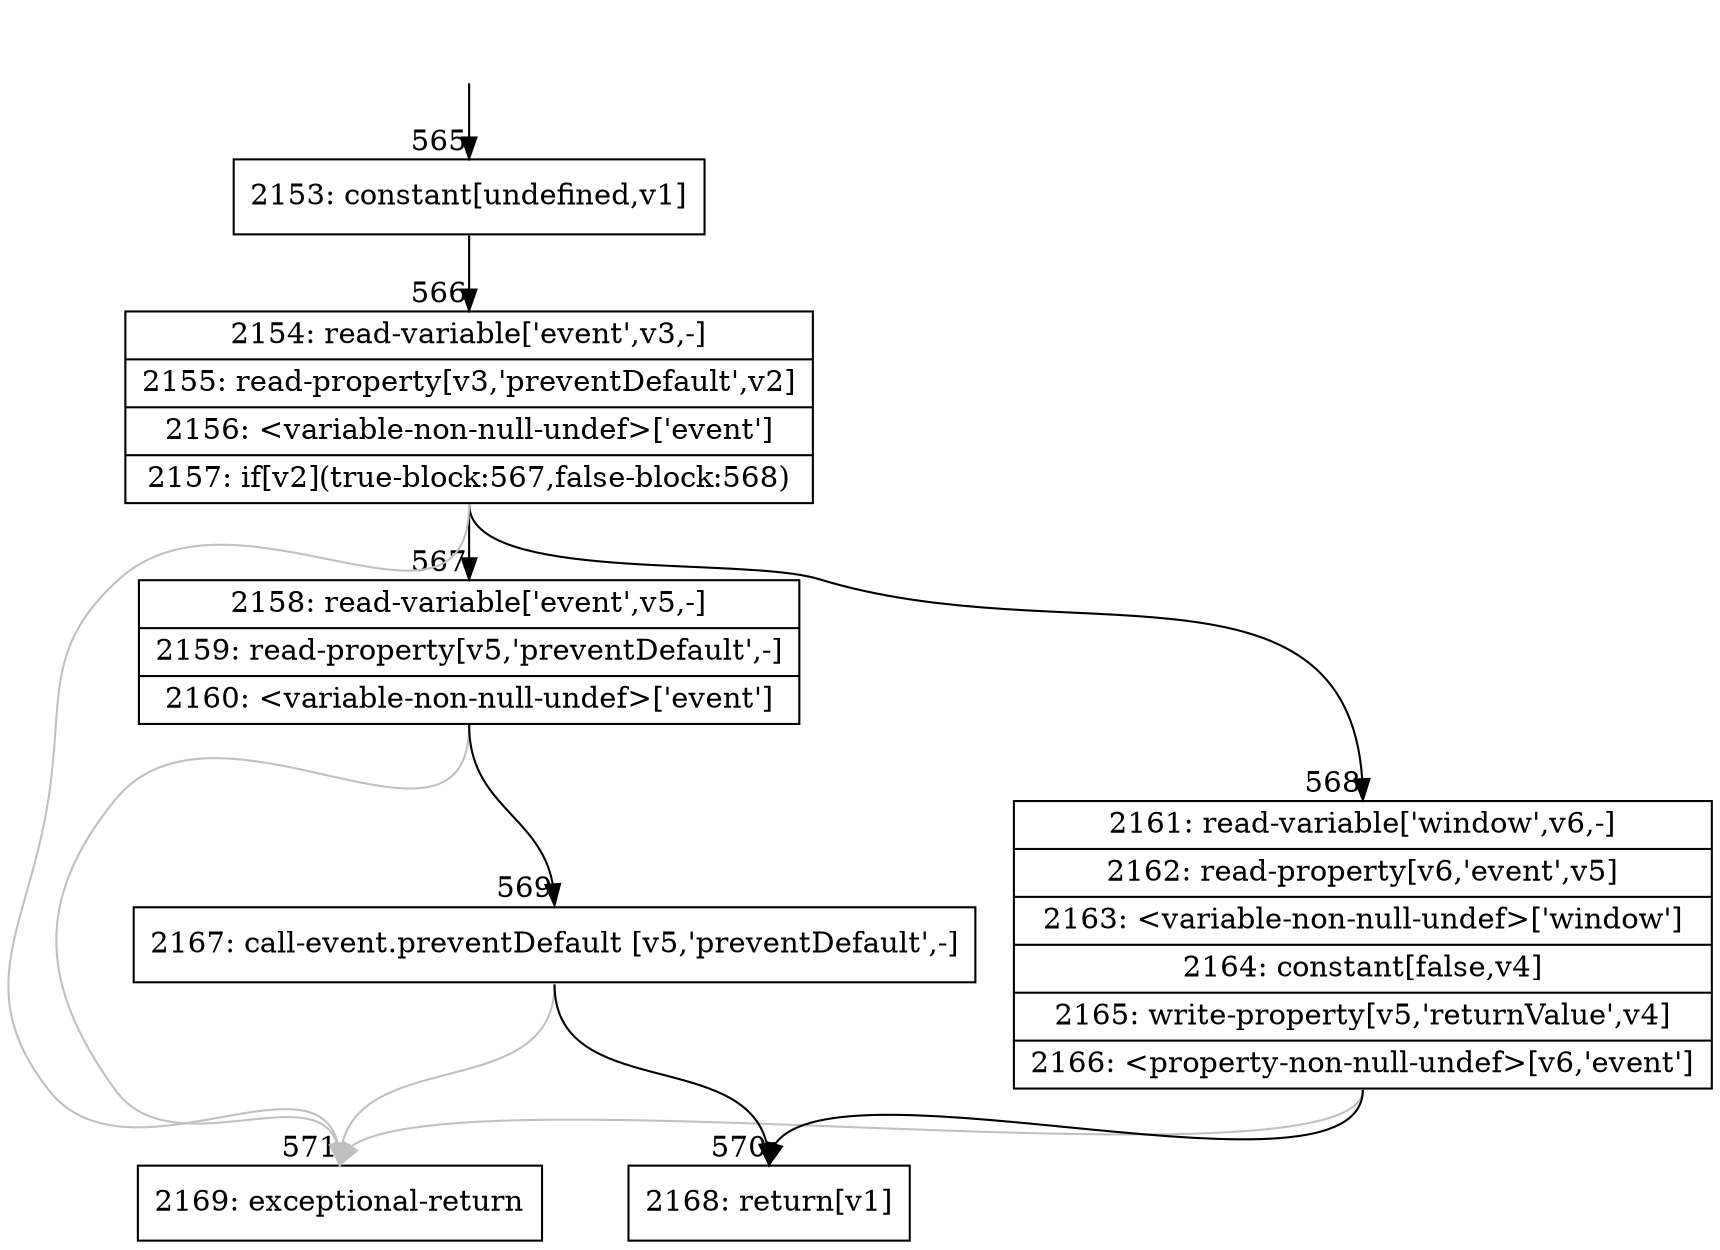 digraph {
rankdir="TD"
BB_entry23[shape=none,label=""];
BB_entry23 -> BB565 [tailport=s, headport=n, headlabel="    565"]
BB565 [shape=record label="{2153: constant[undefined,v1]}" ] 
BB565 -> BB566 [tailport=s, headport=n, headlabel="      566"]
BB566 [shape=record label="{2154: read-variable['event',v3,-]|2155: read-property[v3,'preventDefault',v2]|2156: \<variable-non-null-undef\>['event']|2157: if[v2](true-block:567,false-block:568)}" ] 
BB566 -> BB567 [tailport=s, headport=n, headlabel="      567"]
BB566 -> BB568 [tailport=s, headport=n, headlabel="      568"]
BB566 -> BB571 [tailport=s, headport=n, color=gray, headlabel="      571"]
BB567 [shape=record label="{2158: read-variable['event',v5,-]|2159: read-property[v5,'preventDefault',-]|2160: \<variable-non-null-undef\>['event']}" ] 
BB567 -> BB569 [tailport=s, headport=n, headlabel="      569"]
BB567 -> BB571 [tailport=s, headport=n, color=gray]
BB568 [shape=record label="{2161: read-variable['window',v6,-]|2162: read-property[v6,'event',v5]|2163: \<variable-non-null-undef\>['window']|2164: constant[false,v4]|2165: write-property[v5,'returnValue',v4]|2166: \<property-non-null-undef\>[v6,'event']}" ] 
BB568 -> BB570 [tailport=s, headport=n, headlabel="      570"]
BB568 -> BB571 [tailport=s, headport=n, color=gray]
BB569 [shape=record label="{2167: call-event.preventDefault [v5,'preventDefault',-]}" ] 
BB569 -> BB570 [tailport=s, headport=n]
BB569 -> BB571 [tailport=s, headport=n, color=gray]
BB570 [shape=record label="{2168: return[v1]}" ] 
BB571 [shape=record label="{2169: exceptional-return}" ] 
//#$~ 410
}
